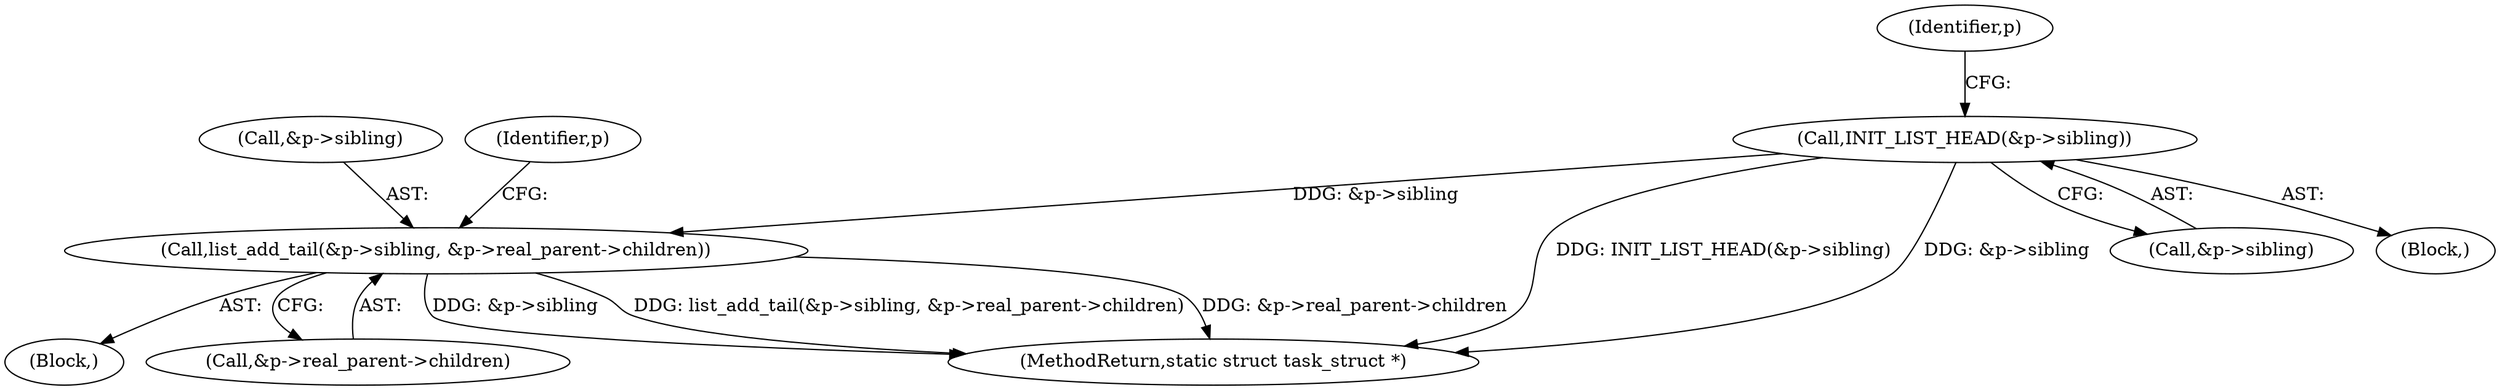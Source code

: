 digraph "0_linux_b69f2292063d2caf37ca9aec7d63ded203701bf3_1@pointer" {
"1000312" [label="(Call,INIT_LIST_HEAD(&p->sibling))"];
"1000953" [label="(Call,list_add_tail(&p->sibling, &p->real_parent->children))"];
"1000130" [label="(Block,)"];
"1000312" [label="(Call,INIT_LIST_HEAD(&p->sibling))"];
"1000954" [label="(Call,&p->sibling)"];
"1001149" [label="(MethodReturn,static struct task_struct *)"];
"1000318" [label="(Identifier,p)"];
"1000965" [label="(Identifier,p)"];
"1000952" [label="(Block,)"];
"1000958" [label="(Call,&p->real_parent->children)"];
"1000313" [label="(Call,&p->sibling)"];
"1000953" [label="(Call,list_add_tail(&p->sibling, &p->real_parent->children))"];
"1000312" -> "1000130"  [label="AST: "];
"1000312" -> "1000313"  [label="CFG: "];
"1000313" -> "1000312"  [label="AST: "];
"1000318" -> "1000312"  [label="CFG: "];
"1000312" -> "1001149"  [label="DDG: INIT_LIST_HEAD(&p->sibling)"];
"1000312" -> "1001149"  [label="DDG: &p->sibling"];
"1000312" -> "1000953"  [label="DDG: &p->sibling"];
"1000953" -> "1000952"  [label="AST: "];
"1000953" -> "1000958"  [label="CFG: "];
"1000954" -> "1000953"  [label="AST: "];
"1000958" -> "1000953"  [label="AST: "];
"1000965" -> "1000953"  [label="CFG: "];
"1000953" -> "1001149"  [label="DDG: list_add_tail(&p->sibling, &p->real_parent->children)"];
"1000953" -> "1001149"  [label="DDG: &p->real_parent->children"];
"1000953" -> "1001149"  [label="DDG: &p->sibling"];
}
